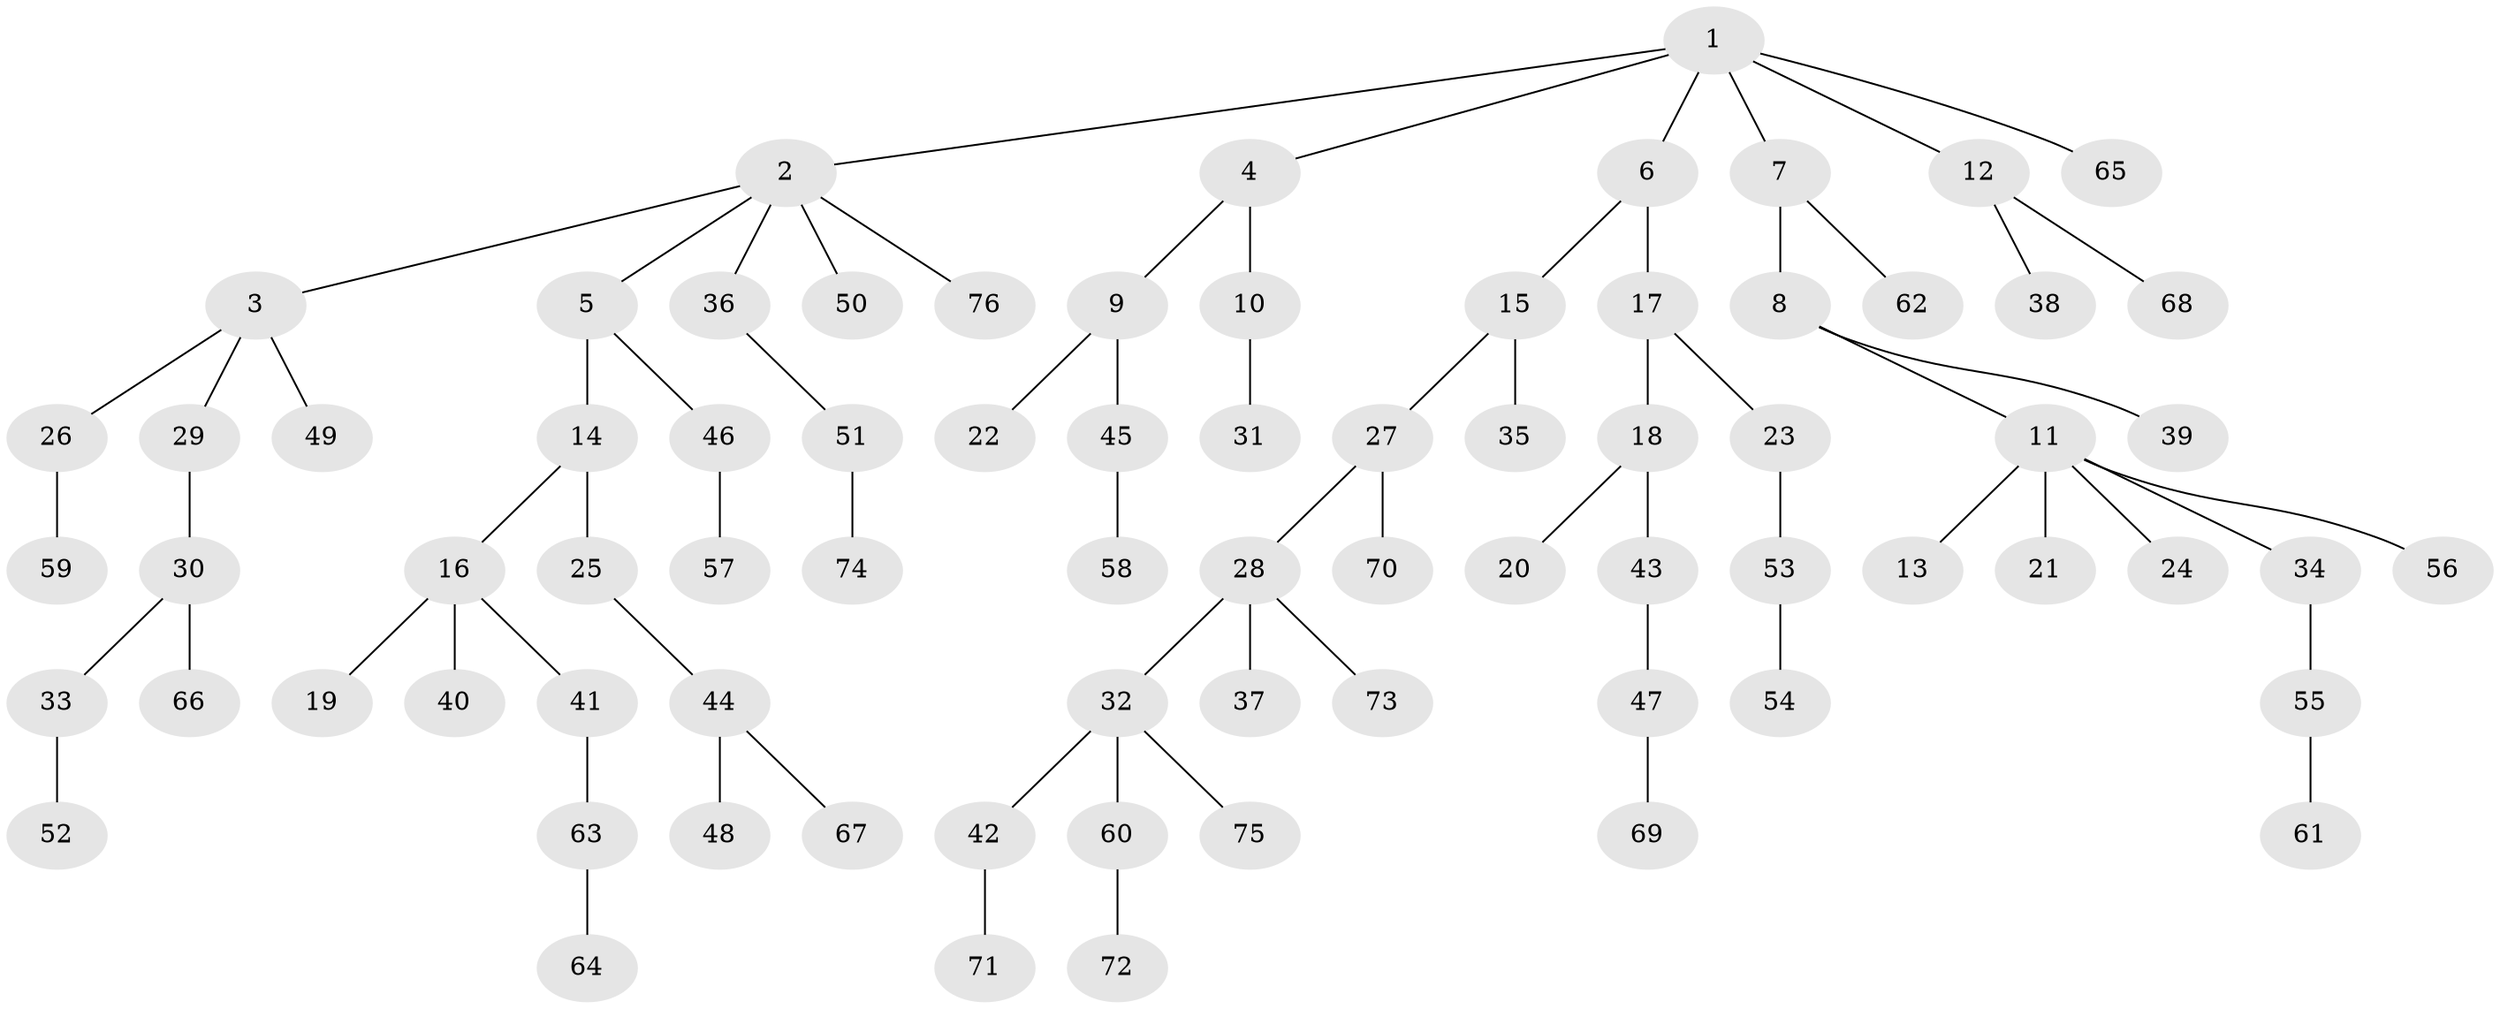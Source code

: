 // coarse degree distribution, {7: 0.018867924528301886, 5: 0.03773584905660377, 4: 0.11320754716981132, 3: 0.11320754716981132, 2: 0.1320754716981132, 1: 0.5849056603773585}
// Generated by graph-tools (version 1.1) at 2025/42/03/06/25 10:42:05]
// undirected, 76 vertices, 75 edges
graph export_dot {
graph [start="1"]
  node [color=gray90,style=filled];
  1;
  2;
  3;
  4;
  5;
  6;
  7;
  8;
  9;
  10;
  11;
  12;
  13;
  14;
  15;
  16;
  17;
  18;
  19;
  20;
  21;
  22;
  23;
  24;
  25;
  26;
  27;
  28;
  29;
  30;
  31;
  32;
  33;
  34;
  35;
  36;
  37;
  38;
  39;
  40;
  41;
  42;
  43;
  44;
  45;
  46;
  47;
  48;
  49;
  50;
  51;
  52;
  53;
  54;
  55;
  56;
  57;
  58;
  59;
  60;
  61;
  62;
  63;
  64;
  65;
  66;
  67;
  68;
  69;
  70;
  71;
  72;
  73;
  74;
  75;
  76;
  1 -- 2;
  1 -- 4;
  1 -- 6;
  1 -- 7;
  1 -- 12;
  1 -- 65;
  2 -- 3;
  2 -- 5;
  2 -- 36;
  2 -- 50;
  2 -- 76;
  3 -- 26;
  3 -- 29;
  3 -- 49;
  4 -- 9;
  4 -- 10;
  5 -- 14;
  5 -- 46;
  6 -- 15;
  6 -- 17;
  7 -- 8;
  7 -- 62;
  8 -- 11;
  8 -- 39;
  9 -- 22;
  9 -- 45;
  10 -- 31;
  11 -- 13;
  11 -- 21;
  11 -- 24;
  11 -- 34;
  11 -- 56;
  12 -- 38;
  12 -- 68;
  14 -- 16;
  14 -- 25;
  15 -- 27;
  15 -- 35;
  16 -- 19;
  16 -- 40;
  16 -- 41;
  17 -- 18;
  17 -- 23;
  18 -- 20;
  18 -- 43;
  23 -- 53;
  25 -- 44;
  26 -- 59;
  27 -- 28;
  27 -- 70;
  28 -- 32;
  28 -- 37;
  28 -- 73;
  29 -- 30;
  30 -- 33;
  30 -- 66;
  32 -- 42;
  32 -- 60;
  32 -- 75;
  33 -- 52;
  34 -- 55;
  36 -- 51;
  41 -- 63;
  42 -- 71;
  43 -- 47;
  44 -- 48;
  44 -- 67;
  45 -- 58;
  46 -- 57;
  47 -- 69;
  51 -- 74;
  53 -- 54;
  55 -- 61;
  60 -- 72;
  63 -- 64;
}
